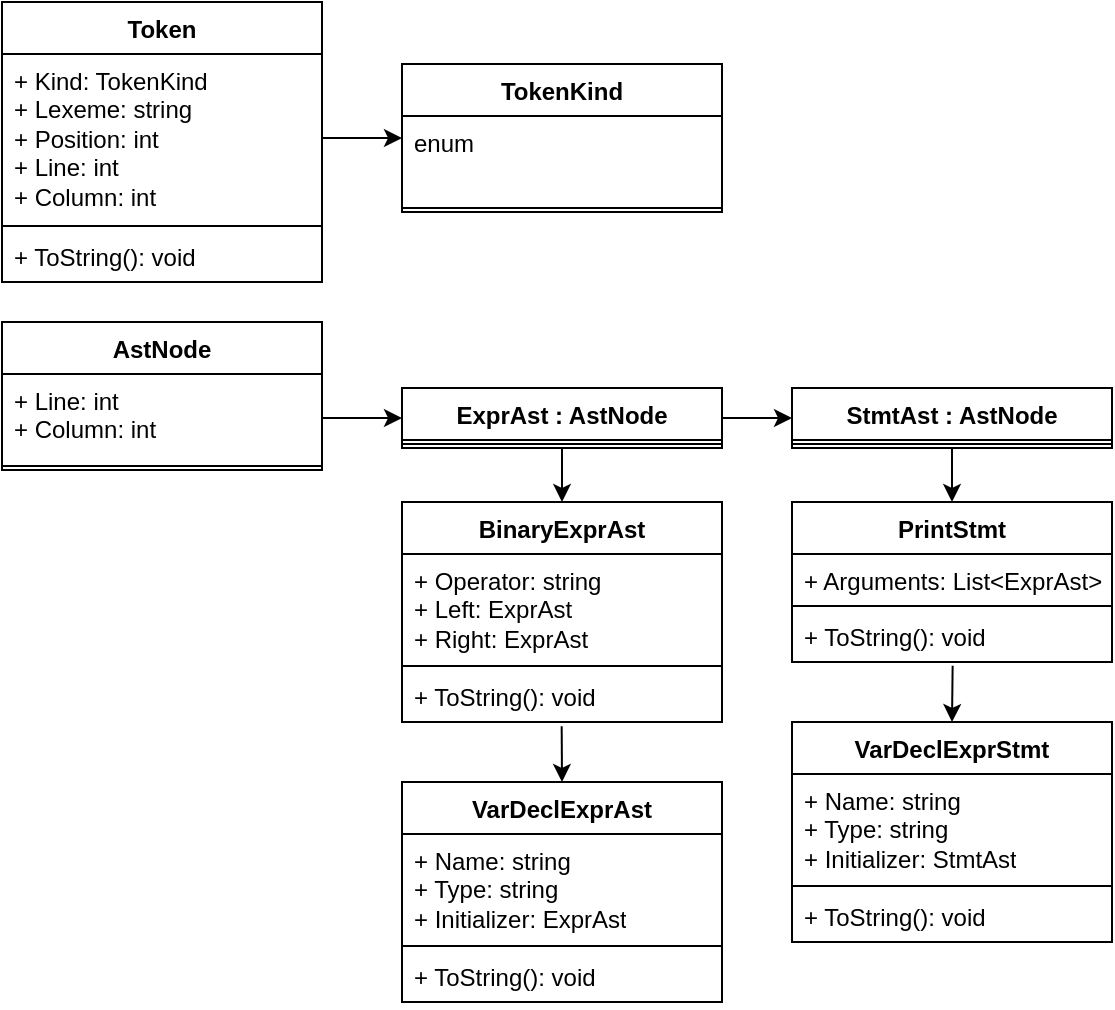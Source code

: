 <mxfile version="26.2.14">
  <diagram name="Page-1" id="e7e014a7-5840-1c2e-5031-d8a46d1fe8dd">
    <mxGraphModel dx="1043" dy="550" grid="1" gridSize="10" guides="1" tooltips="1" connect="1" arrows="1" fold="1" page="1" pageScale="1" pageWidth="1169" pageHeight="826" background="none" math="0" shadow="0">
      <root>
        <mxCell id="0" />
        <mxCell id="1" parent="0" />
        <mxCell id="PAyd272_Thw8yAXDjtvD-41" value="Token" style="swimlane;fontStyle=1;align=center;verticalAlign=top;childLayout=stackLayout;horizontal=1;startSize=26;horizontalStack=0;resizeParent=1;resizeParentMax=0;resizeLast=0;collapsible=1;marginBottom=0;whiteSpace=wrap;html=1;" vertex="1" parent="1">
          <mxGeometry x="190" y="290" width="160" height="140" as="geometry" />
        </mxCell>
        <mxCell id="PAyd272_Thw8yAXDjtvD-42" value="+ Kind: TokenKind&lt;div&gt;+ Lexeme: string&lt;/div&gt;&lt;div&gt;+ Position: int&lt;/div&gt;&lt;div&gt;+ Line: int&lt;/div&gt;&lt;div&gt;+ Column: int&lt;/div&gt;" style="text;strokeColor=none;fillColor=none;align=left;verticalAlign=top;spacingLeft=4;spacingRight=4;overflow=hidden;rotatable=0;points=[[0,0.5],[1,0.5]];portConstraint=eastwest;whiteSpace=wrap;html=1;" vertex="1" parent="PAyd272_Thw8yAXDjtvD-41">
          <mxGeometry y="26" width="160" height="84" as="geometry" />
        </mxCell>
        <mxCell id="PAyd272_Thw8yAXDjtvD-43" value="" style="line;strokeWidth=1;fillColor=none;align=left;verticalAlign=middle;spacingTop=-1;spacingLeft=3;spacingRight=3;rotatable=0;labelPosition=right;points=[];portConstraint=eastwest;strokeColor=inherit;" vertex="1" parent="PAyd272_Thw8yAXDjtvD-41">
          <mxGeometry y="110" width="160" height="4" as="geometry" />
        </mxCell>
        <mxCell id="PAyd272_Thw8yAXDjtvD-44" value="+ ToString(): void" style="text;strokeColor=none;fillColor=none;align=left;verticalAlign=top;spacingLeft=4;spacingRight=4;overflow=hidden;rotatable=0;points=[[0,0.5],[1,0.5]];portConstraint=eastwest;whiteSpace=wrap;html=1;" vertex="1" parent="PAyd272_Thw8yAXDjtvD-41">
          <mxGeometry y="114" width="160" height="26" as="geometry" />
        </mxCell>
        <mxCell id="PAyd272_Thw8yAXDjtvD-46" value="TokenKind" style="swimlane;fontStyle=1;align=center;verticalAlign=top;childLayout=stackLayout;horizontal=1;startSize=26;horizontalStack=0;resizeParent=1;resizeParentMax=0;resizeLast=0;collapsible=1;marginBottom=0;whiteSpace=wrap;html=1;" vertex="1" parent="1">
          <mxGeometry x="390" y="321" width="160" height="74" as="geometry" />
        </mxCell>
        <mxCell id="PAyd272_Thw8yAXDjtvD-47" value="enum" style="text;strokeColor=none;fillColor=none;align=left;verticalAlign=top;spacingLeft=4;spacingRight=4;overflow=hidden;rotatable=0;points=[[0,0.5],[1,0.5]];portConstraint=eastwest;whiteSpace=wrap;html=1;" vertex="1" parent="PAyd272_Thw8yAXDjtvD-46">
          <mxGeometry y="26" width="160" height="44" as="geometry" />
        </mxCell>
        <mxCell id="PAyd272_Thw8yAXDjtvD-48" value="" style="line;strokeWidth=1;fillColor=none;align=left;verticalAlign=middle;spacingTop=-1;spacingLeft=3;spacingRight=3;rotatable=0;labelPosition=right;points=[];portConstraint=eastwest;strokeColor=inherit;" vertex="1" parent="PAyd272_Thw8yAXDjtvD-46">
          <mxGeometry y="70" width="160" height="4" as="geometry" />
        </mxCell>
        <mxCell id="PAyd272_Thw8yAXDjtvD-84" style="edgeStyle=orthogonalEdgeStyle;rounded=0;orthogonalLoop=1;jettySize=auto;html=1;exitX=1;exitY=0.25;exitDx=0;exitDy=0;" edge="1" parent="1" source="PAyd272_Thw8yAXDjtvD-50">
          <mxGeometry relative="1" as="geometry">
            <mxPoint x="350.333" y="468.333" as="targetPoint" />
          </mxGeometry>
        </mxCell>
        <mxCell id="PAyd272_Thw8yAXDjtvD-50" value="AstNode" style="swimlane;fontStyle=1;align=center;verticalAlign=top;childLayout=stackLayout;horizontal=1;startSize=26;horizontalStack=0;resizeParent=1;resizeParentMax=0;resizeLast=0;collapsible=1;marginBottom=0;whiteSpace=wrap;html=1;" vertex="1" parent="1">
          <mxGeometry x="190" y="450" width="160" height="74" as="geometry" />
        </mxCell>
        <mxCell id="PAyd272_Thw8yAXDjtvD-51" value="+ Line: int&lt;div&gt;+ Column: int&lt;/div&gt;" style="text;strokeColor=none;fillColor=none;align=left;verticalAlign=top;spacingLeft=4;spacingRight=4;overflow=hidden;rotatable=0;points=[[0,0.5],[1,0.5]];portConstraint=eastwest;whiteSpace=wrap;html=1;" vertex="1" parent="PAyd272_Thw8yAXDjtvD-50">
          <mxGeometry y="26" width="160" height="44" as="geometry" />
        </mxCell>
        <mxCell id="PAyd272_Thw8yAXDjtvD-52" value="" style="line;strokeWidth=1;fillColor=none;align=left;verticalAlign=middle;spacingTop=-1;spacingLeft=3;spacingRight=3;rotatable=0;labelPosition=right;points=[];portConstraint=eastwest;strokeColor=inherit;" vertex="1" parent="PAyd272_Thw8yAXDjtvD-50">
          <mxGeometry y="70" width="160" height="4" as="geometry" />
        </mxCell>
        <mxCell id="PAyd272_Thw8yAXDjtvD-86" style="edgeStyle=orthogonalEdgeStyle;rounded=0;orthogonalLoop=1;jettySize=auto;html=1;exitX=1;exitY=0.5;exitDx=0;exitDy=0;" edge="1" parent="1" source="PAyd272_Thw8yAXDjtvD-54" target="PAyd272_Thw8yAXDjtvD-57">
          <mxGeometry relative="1" as="geometry" />
        </mxCell>
        <mxCell id="PAyd272_Thw8yAXDjtvD-87" style="edgeStyle=orthogonalEdgeStyle;rounded=0;orthogonalLoop=1;jettySize=auto;html=1;exitX=0.5;exitY=1;exitDx=0;exitDy=0;entryX=0.5;entryY=0;entryDx=0;entryDy=0;" edge="1" parent="1" source="PAyd272_Thw8yAXDjtvD-54" target="PAyd272_Thw8yAXDjtvD-70">
          <mxGeometry relative="1" as="geometry" />
        </mxCell>
        <mxCell id="PAyd272_Thw8yAXDjtvD-54" value="ExprAst : AstNode" style="swimlane;fontStyle=1;align=center;verticalAlign=top;childLayout=stackLayout;horizontal=1;startSize=26;horizontalStack=0;resizeParent=1;resizeParentMax=0;resizeLast=0;collapsible=1;marginBottom=0;whiteSpace=wrap;html=1;" vertex="1" parent="1">
          <mxGeometry x="390" y="483" width="160" height="30" as="geometry" />
        </mxCell>
        <mxCell id="PAyd272_Thw8yAXDjtvD-56" value="" style="line;strokeWidth=1;fillColor=none;align=left;verticalAlign=middle;spacingTop=-1;spacingLeft=3;spacingRight=3;rotatable=0;labelPosition=right;points=[];portConstraint=eastwest;strokeColor=inherit;" vertex="1" parent="PAyd272_Thw8yAXDjtvD-54">
          <mxGeometry y="26" width="160" height="4" as="geometry" />
        </mxCell>
        <mxCell id="PAyd272_Thw8yAXDjtvD-57" value="StmtAst : AstNode" style="swimlane;fontStyle=1;align=center;verticalAlign=top;childLayout=stackLayout;horizontal=1;startSize=26;horizontalStack=0;resizeParent=1;resizeParentMax=0;resizeLast=0;collapsible=1;marginBottom=0;whiteSpace=wrap;html=1;" vertex="1" parent="1">
          <mxGeometry x="585" y="483" width="160" height="30" as="geometry" />
        </mxCell>
        <mxCell id="PAyd272_Thw8yAXDjtvD-59" value="" style="line;strokeWidth=1;fillColor=none;align=left;verticalAlign=middle;spacingTop=-1;spacingLeft=3;spacingRight=3;rotatable=0;labelPosition=right;points=[];portConstraint=eastwest;strokeColor=inherit;" vertex="1" parent="PAyd272_Thw8yAXDjtvD-57">
          <mxGeometry y="26" width="160" height="4" as="geometry" />
        </mxCell>
        <mxCell id="PAyd272_Thw8yAXDjtvD-89" style="edgeStyle=orthogonalEdgeStyle;rounded=0;orthogonalLoop=1;jettySize=auto;html=1;exitX=0.5;exitY=0;exitDx=0;exitDy=0;entryX=0.5;entryY=1;entryDx=0;entryDy=0;startArrow=classic;startFill=1;endArrow=none;" edge="1" parent="1" source="PAyd272_Thw8yAXDjtvD-66" target="PAyd272_Thw8yAXDjtvD-57">
          <mxGeometry relative="1" as="geometry" />
        </mxCell>
        <mxCell id="PAyd272_Thw8yAXDjtvD-66" value="PrintStmt" style="swimlane;fontStyle=1;align=center;verticalAlign=top;childLayout=stackLayout;horizontal=1;startSize=26;horizontalStack=0;resizeParent=1;resizeParentMax=0;resizeLast=0;collapsible=1;marginBottom=0;whiteSpace=wrap;html=1;" vertex="1" parent="1">
          <mxGeometry x="585" y="540" width="160" height="80" as="geometry" />
        </mxCell>
        <mxCell id="PAyd272_Thw8yAXDjtvD-67" value="+ Arguments: List&amp;lt;ExprAst&amp;gt;" style="text;strokeColor=none;fillColor=none;align=left;verticalAlign=top;spacingLeft=4;spacingRight=4;overflow=hidden;rotatable=0;points=[[0,0.5],[1,0.5]];portConstraint=eastwest;whiteSpace=wrap;html=1;" vertex="1" parent="PAyd272_Thw8yAXDjtvD-66">
          <mxGeometry y="26" width="160" height="24" as="geometry" />
        </mxCell>
        <mxCell id="PAyd272_Thw8yAXDjtvD-68" value="" style="line;strokeWidth=1;fillColor=none;align=left;verticalAlign=middle;spacingTop=-1;spacingLeft=3;spacingRight=3;rotatable=0;labelPosition=right;points=[];portConstraint=eastwest;strokeColor=inherit;" vertex="1" parent="PAyd272_Thw8yAXDjtvD-66">
          <mxGeometry y="50" width="160" height="4" as="geometry" />
        </mxCell>
        <mxCell id="PAyd272_Thw8yAXDjtvD-69" value="+ ToString(): void" style="text;strokeColor=none;fillColor=none;align=left;verticalAlign=top;spacingLeft=4;spacingRight=4;overflow=hidden;rotatable=0;points=[[0,0.5],[1,0.5]];portConstraint=eastwest;whiteSpace=wrap;html=1;" vertex="1" parent="PAyd272_Thw8yAXDjtvD-66">
          <mxGeometry y="54" width="160" height="26" as="geometry" />
        </mxCell>
        <mxCell id="PAyd272_Thw8yAXDjtvD-88" style="edgeStyle=orthogonalEdgeStyle;rounded=0;orthogonalLoop=1;jettySize=auto;html=1;exitX=0.499;exitY=1.082;exitDx=0;exitDy=0;entryX=0.5;entryY=0;entryDx=0;entryDy=0;exitPerimeter=0;" edge="1" parent="1" source="PAyd272_Thw8yAXDjtvD-73" target="PAyd272_Thw8yAXDjtvD-74">
          <mxGeometry relative="1" as="geometry" />
        </mxCell>
        <mxCell id="PAyd272_Thw8yAXDjtvD-70" value="BinaryExprAst" style="swimlane;fontStyle=1;align=center;verticalAlign=top;childLayout=stackLayout;horizontal=1;startSize=26;horizontalStack=0;resizeParent=1;resizeParentMax=0;resizeLast=0;collapsible=1;marginBottom=0;whiteSpace=wrap;html=1;" vertex="1" parent="1">
          <mxGeometry x="390" y="540" width="160" height="110" as="geometry" />
        </mxCell>
        <mxCell id="PAyd272_Thw8yAXDjtvD-71" value="+ Operator: string&lt;div&gt;+ Left: ExprAst&lt;/div&gt;&lt;div&gt;+ Right:&amp;nbsp;&lt;span style=&quot;background-color: transparent; color: light-dark(rgb(0, 0, 0), rgb(255, 255, 255));&quot;&gt;ExprAst&lt;br&gt;&lt;/span&gt;&lt;/div&gt;" style="text;strokeColor=none;fillColor=none;align=left;verticalAlign=top;spacingLeft=4;spacingRight=4;overflow=hidden;rotatable=0;points=[[0,0.5],[1,0.5]];portConstraint=eastwest;whiteSpace=wrap;html=1;" vertex="1" parent="PAyd272_Thw8yAXDjtvD-70">
          <mxGeometry y="26" width="160" height="54" as="geometry" />
        </mxCell>
        <mxCell id="PAyd272_Thw8yAXDjtvD-72" value="" style="line;strokeWidth=1;fillColor=none;align=left;verticalAlign=middle;spacingTop=-1;spacingLeft=3;spacingRight=3;rotatable=0;labelPosition=right;points=[];portConstraint=eastwest;strokeColor=inherit;" vertex="1" parent="PAyd272_Thw8yAXDjtvD-70">
          <mxGeometry y="80" width="160" height="4" as="geometry" />
        </mxCell>
        <mxCell id="PAyd272_Thw8yAXDjtvD-73" value="+ ToString(): void" style="text;strokeColor=none;fillColor=none;align=left;verticalAlign=top;spacingLeft=4;spacingRight=4;overflow=hidden;rotatable=0;points=[[0,0.5],[1,0.5]];portConstraint=eastwest;whiteSpace=wrap;html=1;" vertex="1" parent="PAyd272_Thw8yAXDjtvD-70">
          <mxGeometry y="84" width="160" height="26" as="geometry" />
        </mxCell>
        <mxCell id="PAyd272_Thw8yAXDjtvD-74" value="VarDeclExprAst" style="swimlane;fontStyle=1;align=center;verticalAlign=top;childLayout=stackLayout;horizontal=1;startSize=26;horizontalStack=0;resizeParent=1;resizeParentMax=0;resizeLast=0;collapsible=1;marginBottom=0;whiteSpace=wrap;html=1;" vertex="1" parent="1">
          <mxGeometry x="390" y="680" width="160" height="110" as="geometry" />
        </mxCell>
        <mxCell id="PAyd272_Thw8yAXDjtvD-75" value="+ Name: string&lt;div&gt;+ Type: string&lt;/div&gt;&lt;div&gt;+ Initializer: ExprAst&lt;br&gt;&lt;/div&gt;" style="text;strokeColor=none;fillColor=none;align=left;verticalAlign=top;spacingLeft=4;spacingRight=4;overflow=hidden;rotatable=0;points=[[0,0.5],[1,0.5]];portConstraint=eastwest;whiteSpace=wrap;html=1;" vertex="1" parent="PAyd272_Thw8yAXDjtvD-74">
          <mxGeometry y="26" width="160" height="54" as="geometry" />
        </mxCell>
        <mxCell id="PAyd272_Thw8yAXDjtvD-76" value="" style="line;strokeWidth=1;fillColor=none;align=left;verticalAlign=middle;spacingTop=-1;spacingLeft=3;spacingRight=3;rotatable=0;labelPosition=right;points=[];portConstraint=eastwest;strokeColor=inherit;" vertex="1" parent="PAyd272_Thw8yAXDjtvD-74">
          <mxGeometry y="80" width="160" height="4" as="geometry" />
        </mxCell>
        <mxCell id="PAyd272_Thw8yAXDjtvD-77" value="+ ToString(): void" style="text;strokeColor=none;fillColor=none;align=left;verticalAlign=top;spacingLeft=4;spacingRight=4;overflow=hidden;rotatable=0;points=[[0,0.5],[1,0.5]];portConstraint=eastwest;whiteSpace=wrap;html=1;" vertex="1" parent="PAyd272_Thw8yAXDjtvD-74">
          <mxGeometry y="84" width="160" height="26" as="geometry" />
        </mxCell>
        <mxCell id="PAyd272_Thw8yAXDjtvD-78" value="VarDeclExprStmt" style="swimlane;fontStyle=1;align=center;verticalAlign=top;childLayout=stackLayout;horizontal=1;startSize=26;horizontalStack=0;resizeParent=1;resizeParentMax=0;resizeLast=0;collapsible=1;marginBottom=0;whiteSpace=wrap;html=1;" vertex="1" parent="1">
          <mxGeometry x="585" y="650" width="160" height="110" as="geometry" />
        </mxCell>
        <mxCell id="PAyd272_Thw8yAXDjtvD-79" value="+ Name: string&lt;div&gt;+ Type: string&lt;/div&gt;&lt;div&gt;+ Initializer: StmtAst&lt;br&gt;&lt;/div&gt;" style="text;strokeColor=none;fillColor=none;align=left;verticalAlign=top;spacingLeft=4;spacingRight=4;overflow=hidden;rotatable=0;points=[[0,0.5],[1,0.5]];portConstraint=eastwest;whiteSpace=wrap;html=1;" vertex="1" parent="PAyd272_Thw8yAXDjtvD-78">
          <mxGeometry y="26" width="160" height="54" as="geometry" />
        </mxCell>
        <mxCell id="PAyd272_Thw8yAXDjtvD-80" value="" style="line;strokeWidth=1;fillColor=none;align=left;verticalAlign=middle;spacingTop=-1;spacingLeft=3;spacingRight=3;rotatable=0;labelPosition=right;points=[];portConstraint=eastwest;strokeColor=inherit;" vertex="1" parent="PAyd272_Thw8yAXDjtvD-78">
          <mxGeometry y="80" width="160" height="4" as="geometry" />
        </mxCell>
        <mxCell id="PAyd272_Thw8yAXDjtvD-81" value="+ ToString(): void" style="text;strokeColor=none;fillColor=none;align=left;verticalAlign=top;spacingLeft=4;spacingRight=4;overflow=hidden;rotatable=0;points=[[0,0.5],[1,0.5]];portConstraint=eastwest;whiteSpace=wrap;html=1;" vertex="1" parent="PAyd272_Thw8yAXDjtvD-78">
          <mxGeometry y="84" width="160" height="26" as="geometry" />
        </mxCell>
        <mxCell id="PAyd272_Thw8yAXDjtvD-83" style="edgeStyle=orthogonalEdgeStyle;rounded=0;orthogonalLoop=1;jettySize=auto;html=1;exitX=1;exitY=0.5;exitDx=0;exitDy=0;entryX=0;entryY=0.5;entryDx=0;entryDy=0;" edge="1" parent="1" source="PAyd272_Thw8yAXDjtvD-42" target="PAyd272_Thw8yAXDjtvD-46">
          <mxGeometry relative="1" as="geometry" />
        </mxCell>
        <mxCell id="PAyd272_Thw8yAXDjtvD-85" style="edgeStyle=orthogonalEdgeStyle;rounded=0;orthogonalLoop=1;jettySize=auto;html=1;exitX=1;exitY=0.5;exitDx=0;exitDy=0;entryX=0;entryY=0.5;entryDx=0;entryDy=0;" edge="1" parent="1" source="PAyd272_Thw8yAXDjtvD-51" target="PAyd272_Thw8yAXDjtvD-54">
          <mxGeometry relative="1" as="geometry" />
        </mxCell>
        <mxCell id="PAyd272_Thw8yAXDjtvD-91" style="edgeStyle=orthogonalEdgeStyle;rounded=0;orthogonalLoop=1;jettySize=auto;html=1;exitX=0.5;exitY=0;exitDx=0;exitDy=0;entryX=0.502;entryY=1.07;entryDx=0;entryDy=0;entryPerimeter=0;startArrow=classic;startFill=1;endArrow=none;" edge="1" parent="1" source="PAyd272_Thw8yAXDjtvD-78" target="PAyd272_Thw8yAXDjtvD-69">
          <mxGeometry relative="1" as="geometry" />
        </mxCell>
      </root>
    </mxGraphModel>
  </diagram>
</mxfile>
